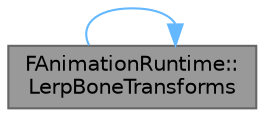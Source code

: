 digraph "FAnimationRuntime::LerpBoneTransforms"
{
 // INTERACTIVE_SVG=YES
 // LATEX_PDF_SIZE
  bgcolor="transparent";
  edge [fontname=Helvetica,fontsize=10,labelfontname=Helvetica,labelfontsize=10];
  node [fontname=Helvetica,fontsize=10,shape=box,height=0.2,width=0.4];
  rankdir="LR";
  Node1 [id="Node000001",label="FAnimationRuntime::\lLerpBoneTransforms",height=0.2,width=0.4,color="gray40", fillcolor="grey60", style="filled", fontcolor="black",tooltip="Lerp for BoneTransforms."];
  Node1 -> Node1 [id="edge1_Node000001_Node000001",color="steelblue1",style="solid",tooltip=" "];
}
